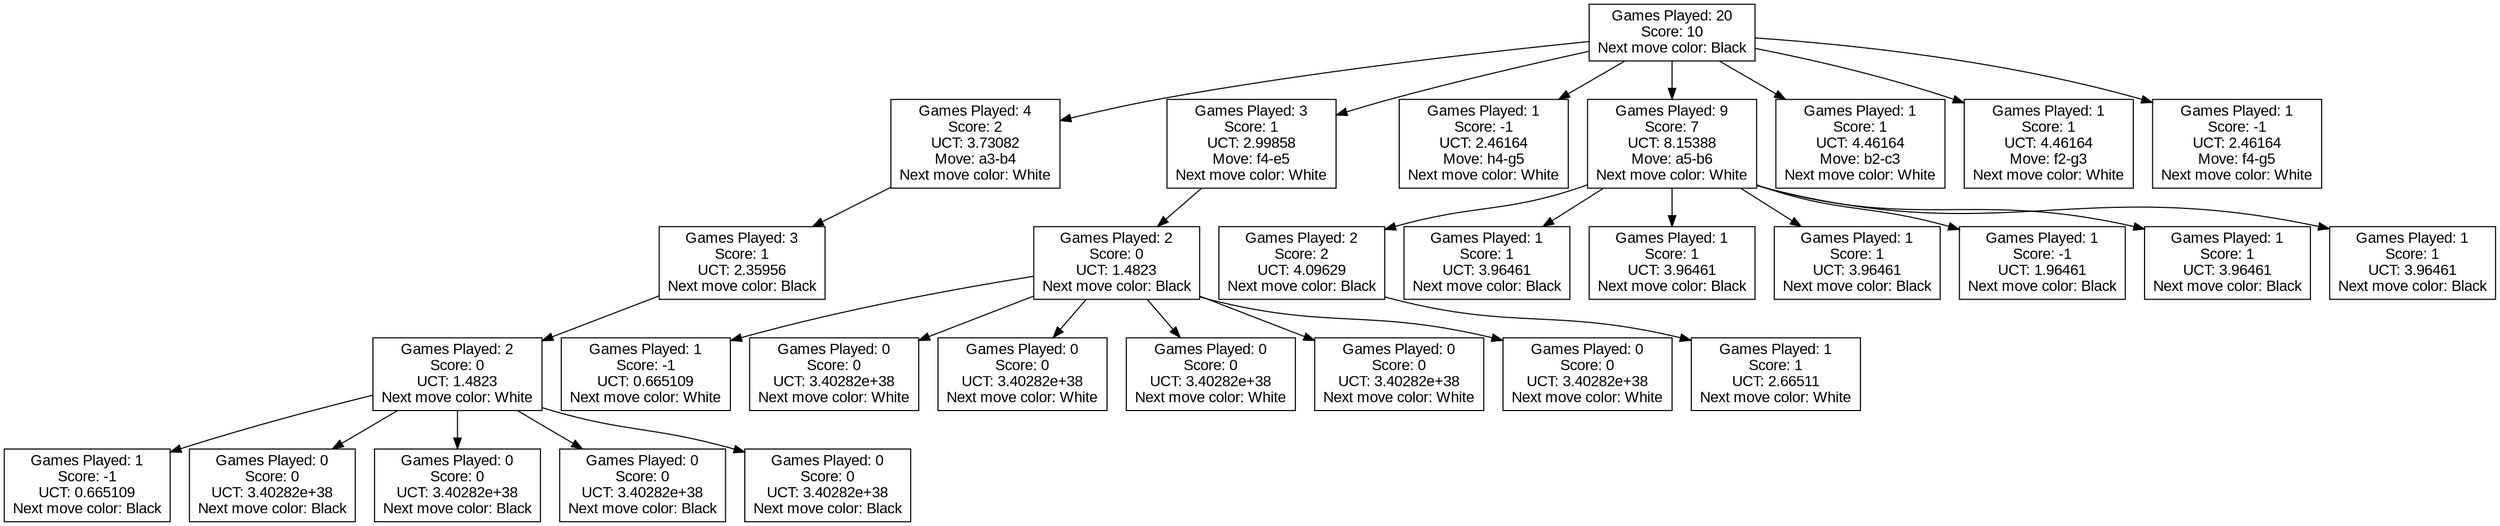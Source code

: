 digraph Tree {
    node [shape=box, fontname="Arial"];
    node0 [label="Games Played: 20\nScore: 10
Next move color: Black"];
    node1 [label="Games Played: 4\nScore: 2\nUCT: 3.73082\nMove: a3-b4
Next move color: White"];
    node2 [label="Games Played: 3\nScore: 1\nUCT: 2.35956
Next move color: Black"];
    node3 [label="Games Played: 2\nScore: 0\nUCT: 1.4823
Next move color: White"];
    node4 [label="Games Played: 1\nScore: -1\nUCT: 0.665109
Next move color: Black"];
    node3 -> node4;
    node5 [label="Games Played: 0\nScore: 0\nUCT: 3.40282e+38
Next move color: Black"];
    node3 -> node5;
    node6 [label="Games Played: 0\nScore: 0\nUCT: 3.40282e+38
Next move color: Black"];
    node3 -> node6;
    node7 [label="Games Played: 0\nScore: 0\nUCT: 3.40282e+38
Next move color: Black"];
    node3 -> node7;
    node8 [label="Games Played: 0\nScore: 0\nUCT: 3.40282e+38
Next move color: Black"];
    node3 -> node8;
    node2 -> node3;
    node1 -> node2;
    node0 -> node1;
    node9 [label="Games Played: 3\nScore: 1\nUCT: 2.99858\nMove: f4-e5
Next move color: White"];
    node10 [label="Games Played: 2\nScore: 0\nUCT: 1.4823
Next move color: Black"];
    node11 [label="Games Played: 1\nScore: -1\nUCT: 0.665109
Next move color: White"];
    node10 -> node11;
    node12 [label="Games Played: 0\nScore: 0\nUCT: 3.40282e+38
Next move color: White"];
    node10 -> node12;
    node13 [label="Games Played: 0\nScore: 0\nUCT: 3.40282e+38
Next move color: White"];
    node10 -> node13;
    node14 [label="Games Played: 0\nScore: 0\nUCT: 3.40282e+38
Next move color: White"];
    node10 -> node14;
    node15 [label="Games Played: 0\nScore: 0\nUCT: 3.40282e+38
Next move color: White"];
    node10 -> node15;
    node16 [label="Games Played: 0\nScore: 0\nUCT: 3.40282e+38
Next move color: White"];
    node10 -> node16;
    node9 -> node10;
    node0 -> node9;
    node17 [label="Games Played: 1\nScore: -1\nUCT: 2.46164\nMove: h4-g5
Next move color: White"];
    node0 -> node17;
    node18 [label="Games Played: 9\nScore: 7\nUCT: 8.15388\nMove: a5-b6
Next move color: White"];
    node19 [label="Games Played: 2\nScore: 2\nUCT: 4.09629
Next move color: Black"];
    node20 [label="Games Played: 1\nScore: 1\nUCT: 2.66511
Next move color: White"];
    node19 -> node20;
    node18 -> node19;
    node21 [label="Games Played: 1\nScore: 1\nUCT: 3.96461
Next move color: Black"];
    node18 -> node21;
    node22 [label="Games Played: 1\nScore: 1\nUCT: 3.96461
Next move color: Black"];
    node18 -> node22;
    node23 [label="Games Played: 1\nScore: 1\nUCT: 3.96461
Next move color: Black"];
    node18 -> node23;
    node24 [label="Games Played: 1\nScore: -1\nUCT: 1.96461
Next move color: Black"];
    node18 -> node24;
    node25 [label="Games Played: 1\nScore: 1\nUCT: 3.96461
Next move color: Black"];
    node18 -> node25;
    node26 [label="Games Played: 1\nScore: 1\nUCT: 3.96461
Next move color: Black"];
    node18 -> node26;
    node0 -> node18;
    node27 [label="Games Played: 1\nScore: 1\nUCT: 4.46164\nMove: b2-c3
Next move color: White"];
    node0 -> node27;
    node28 [label="Games Played: 1\nScore: 1\nUCT: 4.46164\nMove: f2-g3
Next move color: White"];
    node0 -> node28;
    node29 [label="Games Played: 1\nScore: -1\nUCT: 2.46164\nMove: f4-g5
Next move color: White"];
    node0 -> node29;
}
